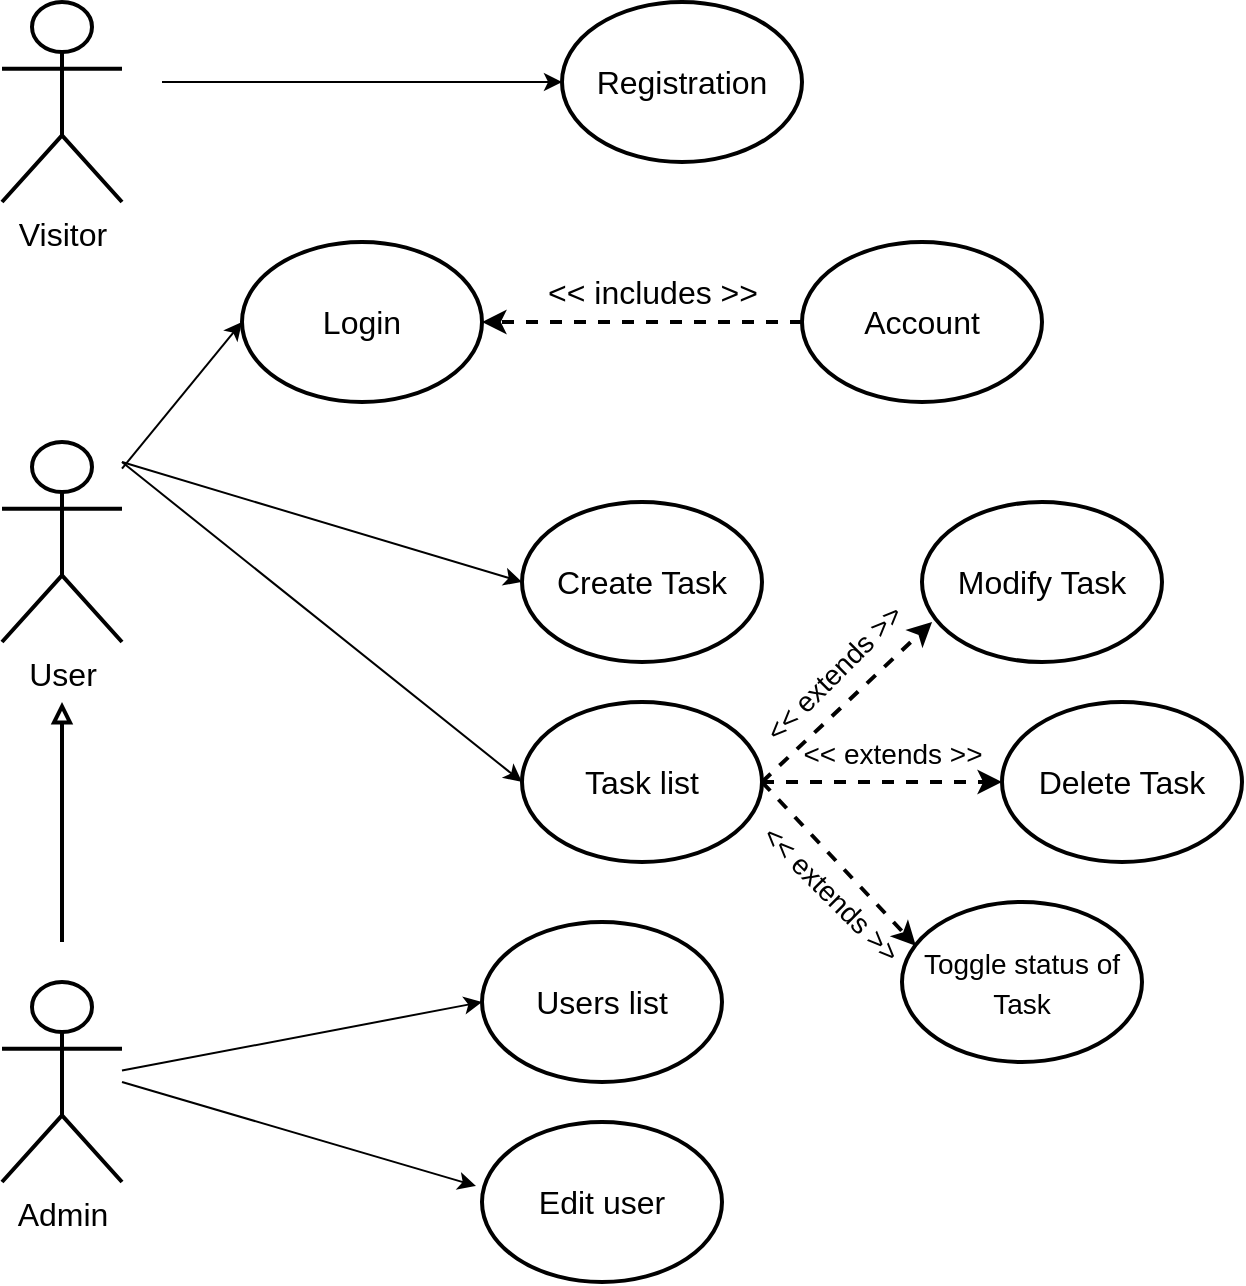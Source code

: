 <mxfile version="20.4.0" type="device"><diagram id="dEELACuF9RNGndt7hH7m" name="Page-1"><mxGraphModel dx="1182" dy="732" grid="1" gridSize="10" guides="1" tooltips="1" connect="1" arrows="1" fold="1" page="1" pageScale="1" pageWidth="827" pageHeight="1169" math="0" shadow="0"><root><mxCell id="0"/><mxCell id="1" parent="0"/><mxCell id="0jehI1DoNkhYzXVmSJ_P-92" value="Visitor" style="shape=umlActor;verticalLabelPosition=bottom;verticalAlign=top;html=1;outlineConnect=0;strokeWidth=2;fontSize=16;" vertex="1" parent="1"><mxGeometry x="100" y="60" width="60" height="100" as="geometry"/></mxCell><mxCell id="0jehI1DoNkhYzXVmSJ_P-93" value="User" style="shape=umlActor;verticalLabelPosition=bottom;verticalAlign=top;html=1;outlineConnect=0;strokeWidth=2;fontSize=16;" vertex="1" parent="1"><mxGeometry x="100" y="280" width="60" height="100" as="geometry"/></mxCell><mxCell id="0jehI1DoNkhYzXVmSJ_P-94" value="Admin" style="shape=umlActor;verticalLabelPosition=bottom;verticalAlign=top;html=1;outlineConnect=0;strokeWidth=2;fontSize=16;" vertex="1" parent="1"><mxGeometry x="100" y="550" width="60" height="100" as="geometry"/></mxCell><mxCell id="0jehI1DoNkhYzXVmSJ_P-96" value="" style="endArrow=block;html=1;rounded=0;strokeWidth=2;fontSize=16;endFill=0;" edge="1" parent="1"><mxGeometry width="50" height="50" relative="1" as="geometry"><mxPoint x="130" y="530" as="sourcePoint"/><mxPoint x="130" y="410" as="targetPoint"/></mxGeometry></mxCell><mxCell id="0jehI1DoNkhYzXVmSJ_P-97" value="Registration" style="ellipse;whiteSpace=wrap;html=1;strokeWidth=2;fontSize=16;" vertex="1" parent="1"><mxGeometry x="380" y="60" width="120" height="80" as="geometry"/></mxCell><mxCell id="0jehI1DoNkhYzXVmSJ_P-98" value="Login" style="ellipse;whiteSpace=wrap;html=1;strokeWidth=2;fontSize=16;" vertex="1" parent="1"><mxGeometry x="220" y="180" width="120" height="80" as="geometry"/></mxCell><mxCell id="0jehI1DoNkhYzXVmSJ_P-99" value="Account" style="ellipse;whiteSpace=wrap;html=1;strokeWidth=2;fontSize=16;" vertex="1" parent="1"><mxGeometry x="500" y="180" width="120" height="80" as="geometry"/></mxCell><mxCell id="0jehI1DoNkhYzXVmSJ_P-100" value="" style="endArrow=classic;html=1;rounded=0;strokeWidth=2;fontSize=16;entryX=1;entryY=0.5;entryDx=0;entryDy=0;exitX=0;exitY=0.5;exitDx=0;exitDy=0;dashed=1;" edge="1" parent="1" source="0jehI1DoNkhYzXVmSJ_P-99" target="0jehI1DoNkhYzXVmSJ_P-98"><mxGeometry width="50" height="50" relative="1" as="geometry"><mxPoint x="390" y="420" as="sourcePoint"/><mxPoint x="440" y="370" as="targetPoint"/></mxGeometry></mxCell><mxCell id="0jehI1DoNkhYzXVmSJ_P-101" value="&amp;lt;&amp;lt; includes &amp;gt;&amp;gt;" style="text;html=1;align=center;verticalAlign=middle;resizable=0;points=[];autosize=1;strokeColor=none;fillColor=none;fontSize=16;" vertex="1" parent="1"><mxGeometry x="360" y="190" width="130" height="30" as="geometry"/></mxCell><mxCell id="0jehI1DoNkhYzXVmSJ_P-102" value="Create Task" style="ellipse;whiteSpace=wrap;html=1;strokeWidth=2;fontSize=16;" vertex="1" parent="1"><mxGeometry x="360" y="310" width="120" height="80" as="geometry"/></mxCell><mxCell id="0jehI1DoNkhYzXVmSJ_P-103" value="Modify Task" style="ellipse;whiteSpace=wrap;html=1;strokeWidth=2;fontSize=16;" vertex="1" parent="1"><mxGeometry x="560" y="310" width="120" height="80" as="geometry"/></mxCell><mxCell id="0jehI1DoNkhYzXVmSJ_P-104" value="Delete Task" style="ellipse;whiteSpace=wrap;html=1;strokeWidth=2;fontSize=16;" vertex="1" parent="1"><mxGeometry x="600" y="410" width="120" height="80" as="geometry"/></mxCell><mxCell id="0jehI1DoNkhYzXVmSJ_P-105" value="&lt;font style=&quot;font-size: 14px;&quot;&gt;Toggle status of Task&lt;/font&gt;" style="ellipse;whiteSpace=wrap;html=1;strokeWidth=2;fontSize=16;" vertex="1" parent="1"><mxGeometry x="550" y="510" width="120" height="80" as="geometry"/></mxCell><mxCell id="0jehI1DoNkhYzXVmSJ_P-106" value="Users list" style="ellipse;whiteSpace=wrap;html=1;strokeWidth=2;fontSize=16;" vertex="1" parent="1"><mxGeometry x="340" y="520" width="120" height="80" as="geometry"/></mxCell><mxCell id="0jehI1DoNkhYzXVmSJ_P-107" value="Edit user" style="ellipse;whiteSpace=wrap;html=1;strokeWidth=2;fontSize=16;" vertex="1" parent="1"><mxGeometry x="340" y="620" width="120" height="80" as="geometry"/></mxCell><mxCell id="0jehI1DoNkhYzXVmSJ_P-108" value="" style="endArrow=classic;html=1;rounded=0;strokeWidth=1;fontSize=14;entryX=0;entryY=0.5;entryDx=0;entryDy=0;" edge="1" parent="1" target="0jehI1DoNkhYzXVmSJ_P-97"><mxGeometry width="50" height="50" relative="1" as="geometry"><mxPoint x="180" y="100" as="sourcePoint"/><mxPoint x="440" y="360" as="targetPoint"/></mxGeometry></mxCell><mxCell id="0jehI1DoNkhYzXVmSJ_P-109" value="Task list" style="ellipse;whiteSpace=wrap;html=1;strokeWidth=2;fontSize=16;" vertex="1" parent="1"><mxGeometry x="360" y="410" width="120" height="80" as="geometry"/></mxCell><mxCell id="0jehI1DoNkhYzXVmSJ_P-110" value="" style="endArrow=classic;html=1;rounded=0;strokeWidth=1;fontSize=14;entryX=0;entryY=0.5;entryDx=0;entryDy=0;" edge="1" parent="1" source="0jehI1DoNkhYzXVmSJ_P-93" target="0jehI1DoNkhYzXVmSJ_P-98"><mxGeometry width="50" height="50" relative="1" as="geometry"><mxPoint x="190" y="110" as="sourcePoint"/><mxPoint x="390" y="110" as="targetPoint"/></mxGeometry></mxCell><mxCell id="0jehI1DoNkhYzXVmSJ_P-111" value="" style="endArrow=classic;html=1;rounded=0;strokeWidth=1;fontSize=14;entryX=0;entryY=0.5;entryDx=0;entryDy=0;" edge="1" parent="1" target="0jehI1DoNkhYzXVmSJ_P-109"><mxGeometry width="50" height="50" relative="1" as="geometry"><mxPoint x="160" y="290" as="sourcePoint"/><mxPoint x="230" y="230" as="targetPoint"/></mxGeometry></mxCell><mxCell id="0jehI1DoNkhYzXVmSJ_P-112" value="" style="endArrow=classic;html=1;rounded=0;strokeWidth=1;fontSize=14;entryX=0;entryY=0.5;entryDx=0;entryDy=0;" edge="1" parent="1" target="0jehI1DoNkhYzXVmSJ_P-102"><mxGeometry width="50" height="50" relative="1" as="geometry"><mxPoint x="160" y="290" as="sourcePoint"/><mxPoint x="370" y="460" as="targetPoint"/></mxGeometry></mxCell><mxCell id="0jehI1DoNkhYzXVmSJ_P-113" value="" style="endArrow=classic;html=1;rounded=0;strokeWidth=2;fontSize=14;exitX=1;exitY=0.5;exitDx=0;exitDy=0;dashed=1;entryX=0.042;entryY=0.75;entryDx=0;entryDy=0;entryPerimeter=0;" edge="1" parent="1" source="0jehI1DoNkhYzXVmSJ_P-109" target="0jehI1DoNkhYzXVmSJ_P-103"><mxGeometry width="50" height="50" relative="1" as="geometry"><mxPoint x="170" y="300" as="sourcePoint"/><mxPoint x="370" y="360" as="targetPoint"/></mxGeometry></mxCell><mxCell id="0jehI1DoNkhYzXVmSJ_P-114" value="" style="endArrow=classic;html=1;rounded=0;strokeWidth=2;fontSize=14;entryX=0;entryY=0.5;entryDx=0;entryDy=0;exitX=1;exitY=0.5;exitDx=0;exitDy=0;dashed=1;" edge="1" parent="1" source="0jehI1DoNkhYzXVmSJ_P-109" target="0jehI1DoNkhYzXVmSJ_P-104"><mxGeometry width="50" height="50" relative="1" as="geometry"><mxPoint x="490" y="460" as="sourcePoint"/><mxPoint x="570" y="360" as="targetPoint"/></mxGeometry></mxCell><mxCell id="0jehI1DoNkhYzXVmSJ_P-115" value="" style="endArrow=classic;html=1;rounded=0;strokeWidth=2;fontSize=14;entryX=0.058;entryY=0.275;entryDx=0;entryDy=0;exitX=1;exitY=0.5;exitDx=0;exitDy=0;dashed=1;entryPerimeter=0;" edge="1" parent="1" source="0jehI1DoNkhYzXVmSJ_P-109" target="0jehI1DoNkhYzXVmSJ_P-105"><mxGeometry width="50" height="50" relative="1" as="geometry"><mxPoint x="490" y="460" as="sourcePoint"/><mxPoint x="590" y="460" as="targetPoint"/></mxGeometry></mxCell><mxCell id="0jehI1DoNkhYzXVmSJ_P-116" value="&lt;font style=&quot;font-size: 14px;&quot;&gt;&amp;lt;&amp;lt; extends &amp;gt;&amp;gt;&lt;/font&gt;" style="text;html=1;align=center;verticalAlign=middle;resizable=0;points=[];autosize=1;strokeColor=none;fillColor=none;fontSize=16;rotation=-45;" vertex="1" parent="1"><mxGeometry x="460" y="380" width="110" height="30" as="geometry"/></mxCell><mxCell id="0jehI1DoNkhYzXVmSJ_P-117" value="&lt;font style=&quot;font-size: 14px;&quot;&gt;&amp;lt;&amp;lt; extends &amp;gt;&amp;gt;&lt;/font&gt;" style="text;html=1;align=center;verticalAlign=middle;resizable=0;points=[];autosize=1;strokeColor=none;fillColor=none;fontSize=16;rotation=45;" vertex="1" parent="1"><mxGeometry x="460" y="490" width="110" height="30" as="geometry"/></mxCell><mxCell id="0jehI1DoNkhYzXVmSJ_P-118" value="&lt;font style=&quot;font-size: 14px;&quot;&gt;&amp;lt;&amp;lt; extends &amp;gt;&amp;gt;&lt;/font&gt;" style="text;html=1;align=center;verticalAlign=middle;resizable=0;points=[];autosize=1;strokeColor=none;fillColor=none;fontSize=16;rotation=0;" vertex="1" parent="1"><mxGeometry x="490" y="420" width="110" height="30" as="geometry"/></mxCell><mxCell id="0jehI1DoNkhYzXVmSJ_P-120" value="" style="endArrow=classic;html=1;rounded=0;strokeWidth=1;fontSize=14;entryX=0;entryY=0.5;entryDx=0;entryDy=0;" edge="1" parent="1" source="0jehI1DoNkhYzXVmSJ_P-94" target="0jehI1DoNkhYzXVmSJ_P-106"><mxGeometry width="50" height="50" relative="1" as="geometry"><mxPoint x="170" y="300" as="sourcePoint"/><mxPoint x="370" y="460" as="targetPoint"/></mxGeometry></mxCell><mxCell id="0jehI1DoNkhYzXVmSJ_P-121" value="" style="endArrow=classic;html=1;rounded=0;strokeWidth=1;fontSize=14;entryX=-0.025;entryY=0.4;entryDx=0;entryDy=0;entryPerimeter=0;" edge="1" parent="1" target="0jehI1DoNkhYzXVmSJ_P-107"><mxGeometry width="50" height="50" relative="1" as="geometry"><mxPoint x="160" y="600" as="sourcePoint"/><mxPoint x="350" y="590" as="targetPoint"/></mxGeometry></mxCell></root></mxGraphModel></diagram></mxfile>